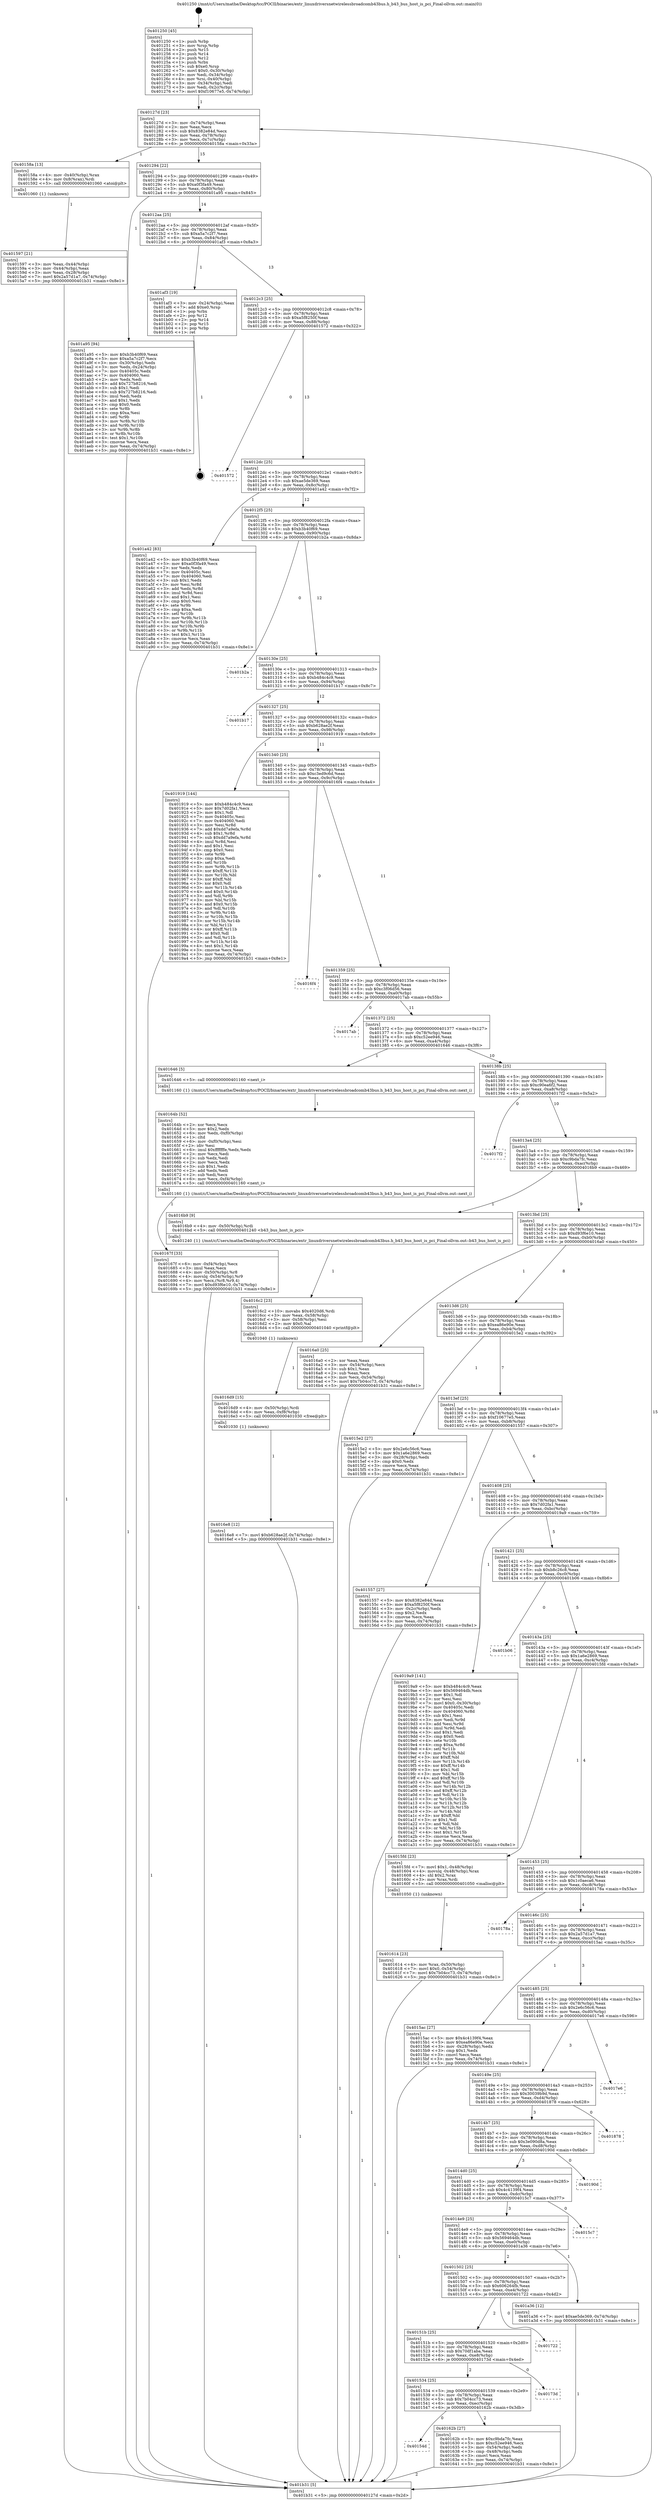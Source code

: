 digraph "0x401250" {
  label = "0x401250 (/mnt/c/Users/mathe/Desktop/tcc/POCII/binaries/extr_linuxdriversnetwirelessbroadcomb43bus.h_b43_bus_host_is_pci_Final-ollvm.out::main(0))"
  labelloc = "t"
  node[shape=record]

  Entry [label="",width=0.3,height=0.3,shape=circle,fillcolor=black,style=filled]
  "0x40127d" [label="{
     0x40127d [23]\l
     | [instrs]\l
     &nbsp;&nbsp;0x40127d \<+3\>: mov -0x74(%rbp),%eax\l
     &nbsp;&nbsp;0x401280 \<+2\>: mov %eax,%ecx\l
     &nbsp;&nbsp;0x401282 \<+6\>: sub $0x8382e84d,%ecx\l
     &nbsp;&nbsp;0x401288 \<+3\>: mov %eax,-0x78(%rbp)\l
     &nbsp;&nbsp;0x40128b \<+3\>: mov %ecx,-0x7c(%rbp)\l
     &nbsp;&nbsp;0x40128e \<+6\>: je 000000000040158a \<main+0x33a\>\l
  }"]
  "0x40158a" [label="{
     0x40158a [13]\l
     | [instrs]\l
     &nbsp;&nbsp;0x40158a \<+4\>: mov -0x40(%rbp),%rax\l
     &nbsp;&nbsp;0x40158e \<+4\>: mov 0x8(%rax),%rdi\l
     &nbsp;&nbsp;0x401592 \<+5\>: call 0000000000401060 \<atoi@plt\>\l
     | [calls]\l
     &nbsp;&nbsp;0x401060 \{1\} (unknown)\l
  }"]
  "0x401294" [label="{
     0x401294 [22]\l
     | [instrs]\l
     &nbsp;&nbsp;0x401294 \<+5\>: jmp 0000000000401299 \<main+0x49\>\l
     &nbsp;&nbsp;0x401299 \<+3\>: mov -0x78(%rbp),%eax\l
     &nbsp;&nbsp;0x40129c \<+5\>: sub $0xa0f3fa49,%eax\l
     &nbsp;&nbsp;0x4012a1 \<+3\>: mov %eax,-0x80(%rbp)\l
     &nbsp;&nbsp;0x4012a4 \<+6\>: je 0000000000401a95 \<main+0x845\>\l
  }"]
  Exit [label="",width=0.3,height=0.3,shape=circle,fillcolor=black,style=filled,peripheries=2]
  "0x401a95" [label="{
     0x401a95 [94]\l
     | [instrs]\l
     &nbsp;&nbsp;0x401a95 \<+5\>: mov $0xb3b40f69,%eax\l
     &nbsp;&nbsp;0x401a9a \<+5\>: mov $0xa5a7c2f7,%ecx\l
     &nbsp;&nbsp;0x401a9f \<+3\>: mov -0x30(%rbp),%edx\l
     &nbsp;&nbsp;0x401aa2 \<+3\>: mov %edx,-0x24(%rbp)\l
     &nbsp;&nbsp;0x401aa5 \<+7\>: mov 0x40405c,%edx\l
     &nbsp;&nbsp;0x401aac \<+7\>: mov 0x404060,%esi\l
     &nbsp;&nbsp;0x401ab3 \<+2\>: mov %edx,%edi\l
     &nbsp;&nbsp;0x401ab5 \<+6\>: add $0x727b8216,%edi\l
     &nbsp;&nbsp;0x401abb \<+3\>: sub $0x1,%edi\l
     &nbsp;&nbsp;0x401abe \<+6\>: sub $0x727b8216,%edi\l
     &nbsp;&nbsp;0x401ac4 \<+3\>: imul %edi,%edx\l
     &nbsp;&nbsp;0x401ac7 \<+3\>: and $0x1,%edx\l
     &nbsp;&nbsp;0x401aca \<+3\>: cmp $0x0,%edx\l
     &nbsp;&nbsp;0x401acd \<+4\>: sete %r8b\l
     &nbsp;&nbsp;0x401ad1 \<+3\>: cmp $0xa,%esi\l
     &nbsp;&nbsp;0x401ad4 \<+4\>: setl %r9b\l
     &nbsp;&nbsp;0x401ad8 \<+3\>: mov %r8b,%r10b\l
     &nbsp;&nbsp;0x401adb \<+3\>: and %r9b,%r10b\l
     &nbsp;&nbsp;0x401ade \<+3\>: xor %r9b,%r8b\l
     &nbsp;&nbsp;0x401ae1 \<+3\>: or %r8b,%r10b\l
     &nbsp;&nbsp;0x401ae4 \<+4\>: test $0x1,%r10b\l
     &nbsp;&nbsp;0x401ae8 \<+3\>: cmovne %ecx,%eax\l
     &nbsp;&nbsp;0x401aeb \<+3\>: mov %eax,-0x74(%rbp)\l
     &nbsp;&nbsp;0x401aee \<+5\>: jmp 0000000000401b31 \<main+0x8e1\>\l
  }"]
  "0x4012aa" [label="{
     0x4012aa [25]\l
     | [instrs]\l
     &nbsp;&nbsp;0x4012aa \<+5\>: jmp 00000000004012af \<main+0x5f\>\l
     &nbsp;&nbsp;0x4012af \<+3\>: mov -0x78(%rbp),%eax\l
     &nbsp;&nbsp;0x4012b2 \<+5\>: sub $0xa5a7c2f7,%eax\l
     &nbsp;&nbsp;0x4012b7 \<+6\>: mov %eax,-0x84(%rbp)\l
     &nbsp;&nbsp;0x4012bd \<+6\>: je 0000000000401af3 \<main+0x8a3\>\l
  }"]
  "0x4016e8" [label="{
     0x4016e8 [12]\l
     | [instrs]\l
     &nbsp;&nbsp;0x4016e8 \<+7\>: movl $0xb628ae2f,-0x74(%rbp)\l
     &nbsp;&nbsp;0x4016ef \<+5\>: jmp 0000000000401b31 \<main+0x8e1\>\l
  }"]
  "0x401af3" [label="{
     0x401af3 [19]\l
     | [instrs]\l
     &nbsp;&nbsp;0x401af3 \<+3\>: mov -0x24(%rbp),%eax\l
     &nbsp;&nbsp;0x401af6 \<+7\>: add $0xe0,%rsp\l
     &nbsp;&nbsp;0x401afd \<+1\>: pop %rbx\l
     &nbsp;&nbsp;0x401afe \<+2\>: pop %r12\l
     &nbsp;&nbsp;0x401b00 \<+2\>: pop %r14\l
     &nbsp;&nbsp;0x401b02 \<+2\>: pop %r15\l
     &nbsp;&nbsp;0x401b04 \<+1\>: pop %rbp\l
     &nbsp;&nbsp;0x401b05 \<+1\>: ret\l
  }"]
  "0x4012c3" [label="{
     0x4012c3 [25]\l
     | [instrs]\l
     &nbsp;&nbsp;0x4012c3 \<+5\>: jmp 00000000004012c8 \<main+0x78\>\l
     &nbsp;&nbsp;0x4012c8 \<+3\>: mov -0x78(%rbp),%eax\l
     &nbsp;&nbsp;0x4012cb \<+5\>: sub $0xa5f8250f,%eax\l
     &nbsp;&nbsp;0x4012d0 \<+6\>: mov %eax,-0x88(%rbp)\l
     &nbsp;&nbsp;0x4012d6 \<+6\>: je 0000000000401572 \<main+0x322\>\l
  }"]
  "0x4016d9" [label="{
     0x4016d9 [15]\l
     | [instrs]\l
     &nbsp;&nbsp;0x4016d9 \<+4\>: mov -0x50(%rbp),%rdi\l
     &nbsp;&nbsp;0x4016dd \<+6\>: mov %eax,-0xf8(%rbp)\l
     &nbsp;&nbsp;0x4016e3 \<+5\>: call 0000000000401030 \<free@plt\>\l
     | [calls]\l
     &nbsp;&nbsp;0x401030 \{1\} (unknown)\l
  }"]
  "0x401572" [label="{
     0x401572\l
  }", style=dashed]
  "0x4012dc" [label="{
     0x4012dc [25]\l
     | [instrs]\l
     &nbsp;&nbsp;0x4012dc \<+5\>: jmp 00000000004012e1 \<main+0x91\>\l
     &nbsp;&nbsp;0x4012e1 \<+3\>: mov -0x78(%rbp),%eax\l
     &nbsp;&nbsp;0x4012e4 \<+5\>: sub $0xae5de369,%eax\l
     &nbsp;&nbsp;0x4012e9 \<+6\>: mov %eax,-0x8c(%rbp)\l
     &nbsp;&nbsp;0x4012ef \<+6\>: je 0000000000401a42 \<main+0x7f2\>\l
  }"]
  "0x4016c2" [label="{
     0x4016c2 [23]\l
     | [instrs]\l
     &nbsp;&nbsp;0x4016c2 \<+10\>: movabs $0x4020d6,%rdi\l
     &nbsp;&nbsp;0x4016cc \<+3\>: mov %eax,-0x58(%rbp)\l
     &nbsp;&nbsp;0x4016cf \<+3\>: mov -0x58(%rbp),%esi\l
     &nbsp;&nbsp;0x4016d2 \<+2\>: mov $0x0,%al\l
     &nbsp;&nbsp;0x4016d4 \<+5\>: call 0000000000401040 \<printf@plt\>\l
     | [calls]\l
     &nbsp;&nbsp;0x401040 \{1\} (unknown)\l
  }"]
  "0x401a42" [label="{
     0x401a42 [83]\l
     | [instrs]\l
     &nbsp;&nbsp;0x401a42 \<+5\>: mov $0xb3b40f69,%eax\l
     &nbsp;&nbsp;0x401a47 \<+5\>: mov $0xa0f3fa49,%ecx\l
     &nbsp;&nbsp;0x401a4c \<+2\>: xor %edx,%edx\l
     &nbsp;&nbsp;0x401a4e \<+7\>: mov 0x40405c,%esi\l
     &nbsp;&nbsp;0x401a55 \<+7\>: mov 0x404060,%edi\l
     &nbsp;&nbsp;0x401a5c \<+3\>: sub $0x1,%edx\l
     &nbsp;&nbsp;0x401a5f \<+3\>: mov %esi,%r8d\l
     &nbsp;&nbsp;0x401a62 \<+3\>: add %edx,%r8d\l
     &nbsp;&nbsp;0x401a65 \<+4\>: imul %r8d,%esi\l
     &nbsp;&nbsp;0x401a69 \<+3\>: and $0x1,%esi\l
     &nbsp;&nbsp;0x401a6c \<+3\>: cmp $0x0,%esi\l
     &nbsp;&nbsp;0x401a6f \<+4\>: sete %r9b\l
     &nbsp;&nbsp;0x401a73 \<+3\>: cmp $0xa,%edi\l
     &nbsp;&nbsp;0x401a76 \<+4\>: setl %r10b\l
     &nbsp;&nbsp;0x401a7a \<+3\>: mov %r9b,%r11b\l
     &nbsp;&nbsp;0x401a7d \<+3\>: and %r10b,%r11b\l
     &nbsp;&nbsp;0x401a80 \<+3\>: xor %r10b,%r9b\l
     &nbsp;&nbsp;0x401a83 \<+3\>: or %r9b,%r11b\l
     &nbsp;&nbsp;0x401a86 \<+4\>: test $0x1,%r11b\l
     &nbsp;&nbsp;0x401a8a \<+3\>: cmovne %ecx,%eax\l
     &nbsp;&nbsp;0x401a8d \<+3\>: mov %eax,-0x74(%rbp)\l
     &nbsp;&nbsp;0x401a90 \<+5\>: jmp 0000000000401b31 \<main+0x8e1\>\l
  }"]
  "0x4012f5" [label="{
     0x4012f5 [25]\l
     | [instrs]\l
     &nbsp;&nbsp;0x4012f5 \<+5\>: jmp 00000000004012fa \<main+0xaa\>\l
     &nbsp;&nbsp;0x4012fa \<+3\>: mov -0x78(%rbp),%eax\l
     &nbsp;&nbsp;0x4012fd \<+5\>: sub $0xb3b40f69,%eax\l
     &nbsp;&nbsp;0x401302 \<+6\>: mov %eax,-0x90(%rbp)\l
     &nbsp;&nbsp;0x401308 \<+6\>: je 0000000000401b2a \<main+0x8da\>\l
  }"]
  "0x40167f" [label="{
     0x40167f [33]\l
     | [instrs]\l
     &nbsp;&nbsp;0x40167f \<+6\>: mov -0xf4(%rbp),%ecx\l
     &nbsp;&nbsp;0x401685 \<+3\>: imul %eax,%ecx\l
     &nbsp;&nbsp;0x401688 \<+4\>: mov -0x50(%rbp),%r8\l
     &nbsp;&nbsp;0x40168c \<+4\>: movslq -0x54(%rbp),%r9\l
     &nbsp;&nbsp;0x401690 \<+4\>: mov %ecx,(%r8,%r9,4)\l
     &nbsp;&nbsp;0x401694 \<+7\>: movl $0xd93f6e10,-0x74(%rbp)\l
     &nbsp;&nbsp;0x40169b \<+5\>: jmp 0000000000401b31 \<main+0x8e1\>\l
  }"]
  "0x401b2a" [label="{
     0x401b2a\l
  }", style=dashed]
  "0x40130e" [label="{
     0x40130e [25]\l
     | [instrs]\l
     &nbsp;&nbsp;0x40130e \<+5\>: jmp 0000000000401313 \<main+0xc3\>\l
     &nbsp;&nbsp;0x401313 \<+3\>: mov -0x78(%rbp),%eax\l
     &nbsp;&nbsp;0x401316 \<+5\>: sub $0xb484c4c9,%eax\l
     &nbsp;&nbsp;0x40131b \<+6\>: mov %eax,-0x94(%rbp)\l
     &nbsp;&nbsp;0x401321 \<+6\>: je 0000000000401b17 \<main+0x8c7\>\l
  }"]
  "0x40164b" [label="{
     0x40164b [52]\l
     | [instrs]\l
     &nbsp;&nbsp;0x40164b \<+2\>: xor %ecx,%ecx\l
     &nbsp;&nbsp;0x40164d \<+5\>: mov $0x2,%edx\l
     &nbsp;&nbsp;0x401652 \<+6\>: mov %edx,-0xf0(%rbp)\l
     &nbsp;&nbsp;0x401658 \<+1\>: cltd\l
     &nbsp;&nbsp;0x401659 \<+6\>: mov -0xf0(%rbp),%esi\l
     &nbsp;&nbsp;0x40165f \<+2\>: idiv %esi\l
     &nbsp;&nbsp;0x401661 \<+6\>: imul $0xfffffffe,%edx,%edx\l
     &nbsp;&nbsp;0x401667 \<+2\>: mov %ecx,%edi\l
     &nbsp;&nbsp;0x401669 \<+2\>: sub %edx,%edi\l
     &nbsp;&nbsp;0x40166b \<+2\>: mov %ecx,%edx\l
     &nbsp;&nbsp;0x40166d \<+3\>: sub $0x1,%edx\l
     &nbsp;&nbsp;0x401670 \<+2\>: add %edx,%edi\l
     &nbsp;&nbsp;0x401672 \<+2\>: sub %edi,%ecx\l
     &nbsp;&nbsp;0x401674 \<+6\>: mov %ecx,-0xf4(%rbp)\l
     &nbsp;&nbsp;0x40167a \<+5\>: call 0000000000401160 \<next_i\>\l
     | [calls]\l
     &nbsp;&nbsp;0x401160 \{1\} (/mnt/c/Users/mathe/Desktop/tcc/POCII/binaries/extr_linuxdriversnetwirelessbroadcomb43bus.h_b43_bus_host_is_pci_Final-ollvm.out::next_i)\l
  }"]
  "0x401b17" [label="{
     0x401b17\l
  }", style=dashed]
  "0x401327" [label="{
     0x401327 [25]\l
     | [instrs]\l
     &nbsp;&nbsp;0x401327 \<+5\>: jmp 000000000040132c \<main+0xdc\>\l
     &nbsp;&nbsp;0x40132c \<+3\>: mov -0x78(%rbp),%eax\l
     &nbsp;&nbsp;0x40132f \<+5\>: sub $0xb628ae2f,%eax\l
     &nbsp;&nbsp;0x401334 \<+6\>: mov %eax,-0x98(%rbp)\l
     &nbsp;&nbsp;0x40133a \<+6\>: je 0000000000401919 \<main+0x6c9\>\l
  }"]
  "0x40154d" [label="{
     0x40154d\l
  }", style=dashed]
  "0x401919" [label="{
     0x401919 [144]\l
     | [instrs]\l
     &nbsp;&nbsp;0x401919 \<+5\>: mov $0xb484c4c9,%eax\l
     &nbsp;&nbsp;0x40191e \<+5\>: mov $0x7d02fa1,%ecx\l
     &nbsp;&nbsp;0x401923 \<+2\>: mov $0x1,%dl\l
     &nbsp;&nbsp;0x401925 \<+7\>: mov 0x40405c,%esi\l
     &nbsp;&nbsp;0x40192c \<+7\>: mov 0x404060,%edi\l
     &nbsp;&nbsp;0x401933 \<+3\>: mov %esi,%r8d\l
     &nbsp;&nbsp;0x401936 \<+7\>: add $0xdd7a9efa,%r8d\l
     &nbsp;&nbsp;0x40193d \<+4\>: sub $0x1,%r8d\l
     &nbsp;&nbsp;0x401941 \<+7\>: sub $0xdd7a9efa,%r8d\l
     &nbsp;&nbsp;0x401948 \<+4\>: imul %r8d,%esi\l
     &nbsp;&nbsp;0x40194c \<+3\>: and $0x1,%esi\l
     &nbsp;&nbsp;0x40194f \<+3\>: cmp $0x0,%esi\l
     &nbsp;&nbsp;0x401952 \<+4\>: sete %r9b\l
     &nbsp;&nbsp;0x401956 \<+3\>: cmp $0xa,%edi\l
     &nbsp;&nbsp;0x401959 \<+4\>: setl %r10b\l
     &nbsp;&nbsp;0x40195d \<+3\>: mov %r9b,%r11b\l
     &nbsp;&nbsp;0x401960 \<+4\>: xor $0xff,%r11b\l
     &nbsp;&nbsp;0x401964 \<+3\>: mov %r10b,%bl\l
     &nbsp;&nbsp;0x401967 \<+3\>: xor $0xff,%bl\l
     &nbsp;&nbsp;0x40196a \<+3\>: xor $0x0,%dl\l
     &nbsp;&nbsp;0x40196d \<+3\>: mov %r11b,%r14b\l
     &nbsp;&nbsp;0x401970 \<+4\>: and $0x0,%r14b\l
     &nbsp;&nbsp;0x401974 \<+3\>: and %dl,%r9b\l
     &nbsp;&nbsp;0x401977 \<+3\>: mov %bl,%r15b\l
     &nbsp;&nbsp;0x40197a \<+4\>: and $0x0,%r15b\l
     &nbsp;&nbsp;0x40197e \<+3\>: and %dl,%r10b\l
     &nbsp;&nbsp;0x401981 \<+3\>: or %r9b,%r14b\l
     &nbsp;&nbsp;0x401984 \<+3\>: or %r10b,%r15b\l
     &nbsp;&nbsp;0x401987 \<+3\>: xor %r15b,%r14b\l
     &nbsp;&nbsp;0x40198a \<+3\>: or %bl,%r11b\l
     &nbsp;&nbsp;0x40198d \<+4\>: xor $0xff,%r11b\l
     &nbsp;&nbsp;0x401991 \<+3\>: or $0x0,%dl\l
     &nbsp;&nbsp;0x401994 \<+3\>: and %dl,%r11b\l
     &nbsp;&nbsp;0x401997 \<+3\>: or %r11b,%r14b\l
     &nbsp;&nbsp;0x40199a \<+4\>: test $0x1,%r14b\l
     &nbsp;&nbsp;0x40199e \<+3\>: cmovne %ecx,%eax\l
     &nbsp;&nbsp;0x4019a1 \<+3\>: mov %eax,-0x74(%rbp)\l
     &nbsp;&nbsp;0x4019a4 \<+5\>: jmp 0000000000401b31 \<main+0x8e1\>\l
  }"]
  "0x401340" [label="{
     0x401340 [25]\l
     | [instrs]\l
     &nbsp;&nbsp;0x401340 \<+5\>: jmp 0000000000401345 \<main+0xf5\>\l
     &nbsp;&nbsp;0x401345 \<+3\>: mov -0x78(%rbp),%eax\l
     &nbsp;&nbsp;0x401348 \<+5\>: sub $0xc3ed9c6d,%eax\l
     &nbsp;&nbsp;0x40134d \<+6\>: mov %eax,-0x9c(%rbp)\l
     &nbsp;&nbsp;0x401353 \<+6\>: je 00000000004016f4 \<main+0x4a4\>\l
  }"]
  "0x40162b" [label="{
     0x40162b [27]\l
     | [instrs]\l
     &nbsp;&nbsp;0x40162b \<+5\>: mov $0xc9bda7fc,%eax\l
     &nbsp;&nbsp;0x401630 \<+5\>: mov $0xc52ee946,%ecx\l
     &nbsp;&nbsp;0x401635 \<+3\>: mov -0x54(%rbp),%edx\l
     &nbsp;&nbsp;0x401638 \<+3\>: cmp -0x48(%rbp),%edx\l
     &nbsp;&nbsp;0x40163b \<+3\>: cmovl %ecx,%eax\l
     &nbsp;&nbsp;0x40163e \<+3\>: mov %eax,-0x74(%rbp)\l
     &nbsp;&nbsp;0x401641 \<+5\>: jmp 0000000000401b31 \<main+0x8e1\>\l
  }"]
  "0x4016f4" [label="{
     0x4016f4\l
  }", style=dashed]
  "0x401359" [label="{
     0x401359 [25]\l
     | [instrs]\l
     &nbsp;&nbsp;0x401359 \<+5\>: jmp 000000000040135e \<main+0x10e\>\l
     &nbsp;&nbsp;0x40135e \<+3\>: mov -0x78(%rbp),%eax\l
     &nbsp;&nbsp;0x401361 \<+5\>: sub $0xc3f06d56,%eax\l
     &nbsp;&nbsp;0x401366 \<+6\>: mov %eax,-0xa0(%rbp)\l
     &nbsp;&nbsp;0x40136c \<+6\>: je 00000000004017ab \<main+0x55b\>\l
  }"]
  "0x401534" [label="{
     0x401534 [25]\l
     | [instrs]\l
     &nbsp;&nbsp;0x401534 \<+5\>: jmp 0000000000401539 \<main+0x2e9\>\l
     &nbsp;&nbsp;0x401539 \<+3\>: mov -0x78(%rbp),%eax\l
     &nbsp;&nbsp;0x40153c \<+5\>: sub $0x7b04cc73,%eax\l
     &nbsp;&nbsp;0x401541 \<+6\>: mov %eax,-0xec(%rbp)\l
     &nbsp;&nbsp;0x401547 \<+6\>: je 000000000040162b \<main+0x3db\>\l
  }"]
  "0x4017ab" [label="{
     0x4017ab\l
  }", style=dashed]
  "0x401372" [label="{
     0x401372 [25]\l
     | [instrs]\l
     &nbsp;&nbsp;0x401372 \<+5\>: jmp 0000000000401377 \<main+0x127\>\l
     &nbsp;&nbsp;0x401377 \<+3\>: mov -0x78(%rbp),%eax\l
     &nbsp;&nbsp;0x40137a \<+5\>: sub $0xc52ee946,%eax\l
     &nbsp;&nbsp;0x40137f \<+6\>: mov %eax,-0xa4(%rbp)\l
     &nbsp;&nbsp;0x401385 \<+6\>: je 0000000000401646 \<main+0x3f6\>\l
  }"]
  "0x40173d" [label="{
     0x40173d\l
  }", style=dashed]
  "0x401646" [label="{
     0x401646 [5]\l
     | [instrs]\l
     &nbsp;&nbsp;0x401646 \<+5\>: call 0000000000401160 \<next_i\>\l
     | [calls]\l
     &nbsp;&nbsp;0x401160 \{1\} (/mnt/c/Users/mathe/Desktop/tcc/POCII/binaries/extr_linuxdriversnetwirelessbroadcomb43bus.h_b43_bus_host_is_pci_Final-ollvm.out::next_i)\l
  }"]
  "0x40138b" [label="{
     0x40138b [25]\l
     | [instrs]\l
     &nbsp;&nbsp;0x40138b \<+5\>: jmp 0000000000401390 \<main+0x140\>\l
     &nbsp;&nbsp;0x401390 \<+3\>: mov -0x78(%rbp),%eax\l
     &nbsp;&nbsp;0x401393 \<+5\>: sub $0xc90ea6f2,%eax\l
     &nbsp;&nbsp;0x401398 \<+6\>: mov %eax,-0xa8(%rbp)\l
     &nbsp;&nbsp;0x40139e \<+6\>: je 00000000004017f2 \<main+0x5a2\>\l
  }"]
  "0x40151b" [label="{
     0x40151b [25]\l
     | [instrs]\l
     &nbsp;&nbsp;0x40151b \<+5\>: jmp 0000000000401520 \<main+0x2d0\>\l
     &nbsp;&nbsp;0x401520 \<+3\>: mov -0x78(%rbp),%eax\l
     &nbsp;&nbsp;0x401523 \<+5\>: sub $0x70df1aba,%eax\l
     &nbsp;&nbsp;0x401528 \<+6\>: mov %eax,-0xe8(%rbp)\l
     &nbsp;&nbsp;0x40152e \<+6\>: je 000000000040173d \<main+0x4ed\>\l
  }"]
  "0x4017f2" [label="{
     0x4017f2\l
  }", style=dashed]
  "0x4013a4" [label="{
     0x4013a4 [25]\l
     | [instrs]\l
     &nbsp;&nbsp;0x4013a4 \<+5\>: jmp 00000000004013a9 \<main+0x159\>\l
     &nbsp;&nbsp;0x4013a9 \<+3\>: mov -0x78(%rbp),%eax\l
     &nbsp;&nbsp;0x4013ac \<+5\>: sub $0xc9bda7fc,%eax\l
     &nbsp;&nbsp;0x4013b1 \<+6\>: mov %eax,-0xac(%rbp)\l
     &nbsp;&nbsp;0x4013b7 \<+6\>: je 00000000004016b9 \<main+0x469\>\l
  }"]
  "0x401722" [label="{
     0x401722\l
  }", style=dashed]
  "0x4016b9" [label="{
     0x4016b9 [9]\l
     | [instrs]\l
     &nbsp;&nbsp;0x4016b9 \<+4\>: mov -0x50(%rbp),%rdi\l
     &nbsp;&nbsp;0x4016bd \<+5\>: call 0000000000401240 \<b43_bus_host_is_pci\>\l
     | [calls]\l
     &nbsp;&nbsp;0x401240 \{1\} (/mnt/c/Users/mathe/Desktop/tcc/POCII/binaries/extr_linuxdriversnetwirelessbroadcomb43bus.h_b43_bus_host_is_pci_Final-ollvm.out::b43_bus_host_is_pci)\l
  }"]
  "0x4013bd" [label="{
     0x4013bd [25]\l
     | [instrs]\l
     &nbsp;&nbsp;0x4013bd \<+5\>: jmp 00000000004013c2 \<main+0x172\>\l
     &nbsp;&nbsp;0x4013c2 \<+3\>: mov -0x78(%rbp),%eax\l
     &nbsp;&nbsp;0x4013c5 \<+5\>: sub $0xd93f6e10,%eax\l
     &nbsp;&nbsp;0x4013ca \<+6\>: mov %eax,-0xb0(%rbp)\l
     &nbsp;&nbsp;0x4013d0 \<+6\>: je 00000000004016a0 \<main+0x450\>\l
  }"]
  "0x401502" [label="{
     0x401502 [25]\l
     | [instrs]\l
     &nbsp;&nbsp;0x401502 \<+5\>: jmp 0000000000401507 \<main+0x2b7\>\l
     &nbsp;&nbsp;0x401507 \<+3\>: mov -0x78(%rbp),%eax\l
     &nbsp;&nbsp;0x40150a \<+5\>: sub $0x606264fb,%eax\l
     &nbsp;&nbsp;0x40150f \<+6\>: mov %eax,-0xe4(%rbp)\l
     &nbsp;&nbsp;0x401515 \<+6\>: je 0000000000401722 \<main+0x4d2\>\l
  }"]
  "0x4016a0" [label="{
     0x4016a0 [25]\l
     | [instrs]\l
     &nbsp;&nbsp;0x4016a0 \<+2\>: xor %eax,%eax\l
     &nbsp;&nbsp;0x4016a2 \<+3\>: mov -0x54(%rbp),%ecx\l
     &nbsp;&nbsp;0x4016a5 \<+3\>: sub $0x1,%eax\l
     &nbsp;&nbsp;0x4016a8 \<+2\>: sub %eax,%ecx\l
     &nbsp;&nbsp;0x4016aa \<+3\>: mov %ecx,-0x54(%rbp)\l
     &nbsp;&nbsp;0x4016ad \<+7\>: movl $0x7b04cc73,-0x74(%rbp)\l
     &nbsp;&nbsp;0x4016b4 \<+5\>: jmp 0000000000401b31 \<main+0x8e1\>\l
  }"]
  "0x4013d6" [label="{
     0x4013d6 [25]\l
     | [instrs]\l
     &nbsp;&nbsp;0x4013d6 \<+5\>: jmp 00000000004013db \<main+0x18b\>\l
     &nbsp;&nbsp;0x4013db \<+3\>: mov -0x78(%rbp),%eax\l
     &nbsp;&nbsp;0x4013de \<+5\>: sub $0xea86e90e,%eax\l
     &nbsp;&nbsp;0x4013e3 \<+6\>: mov %eax,-0xb4(%rbp)\l
     &nbsp;&nbsp;0x4013e9 \<+6\>: je 00000000004015e2 \<main+0x392\>\l
  }"]
  "0x401a36" [label="{
     0x401a36 [12]\l
     | [instrs]\l
     &nbsp;&nbsp;0x401a36 \<+7\>: movl $0xae5de369,-0x74(%rbp)\l
     &nbsp;&nbsp;0x401a3d \<+5\>: jmp 0000000000401b31 \<main+0x8e1\>\l
  }"]
  "0x4015e2" [label="{
     0x4015e2 [27]\l
     | [instrs]\l
     &nbsp;&nbsp;0x4015e2 \<+5\>: mov $0x2e6c56c6,%eax\l
     &nbsp;&nbsp;0x4015e7 \<+5\>: mov $0x1a6e2869,%ecx\l
     &nbsp;&nbsp;0x4015ec \<+3\>: mov -0x28(%rbp),%edx\l
     &nbsp;&nbsp;0x4015ef \<+3\>: cmp $0x0,%edx\l
     &nbsp;&nbsp;0x4015f2 \<+3\>: cmove %ecx,%eax\l
     &nbsp;&nbsp;0x4015f5 \<+3\>: mov %eax,-0x74(%rbp)\l
     &nbsp;&nbsp;0x4015f8 \<+5\>: jmp 0000000000401b31 \<main+0x8e1\>\l
  }"]
  "0x4013ef" [label="{
     0x4013ef [25]\l
     | [instrs]\l
     &nbsp;&nbsp;0x4013ef \<+5\>: jmp 00000000004013f4 \<main+0x1a4\>\l
     &nbsp;&nbsp;0x4013f4 \<+3\>: mov -0x78(%rbp),%eax\l
     &nbsp;&nbsp;0x4013f7 \<+5\>: sub $0xf10677e5,%eax\l
     &nbsp;&nbsp;0x4013fc \<+6\>: mov %eax,-0xb8(%rbp)\l
     &nbsp;&nbsp;0x401402 \<+6\>: je 0000000000401557 \<main+0x307\>\l
  }"]
  "0x4014e9" [label="{
     0x4014e9 [25]\l
     | [instrs]\l
     &nbsp;&nbsp;0x4014e9 \<+5\>: jmp 00000000004014ee \<main+0x29e\>\l
     &nbsp;&nbsp;0x4014ee \<+3\>: mov -0x78(%rbp),%eax\l
     &nbsp;&nbsp;0x4014f1 \<+5\>: sub $0x569464db,%eax\l
     &nbsp;&nbsp;0x4014f6 \<+6\>: mov %eax,-0xe0(%rbp)\l
     &nbsp;&nbsp;0x4014fc \<+6\>: je 0000000000401a36 \<main+0x7e6\>\l
  }"]
  "0x401557" [label="{
     0x401557 [27]\l
     | [instrs]\l
     &nbsp;&nbsp;0x401557 \<+5\>: mov $0x8382e84d,%eax\l
     &nbsp;&nbsp;0x40155c \<+5\>: mov $0xa5f8250f,%ecx\l
     &nbsp;&nbsp;0x401561 \<+3\>: mov -0x2c(%rbp),%edx\l
     &nbsp;&nbsp;0x401564 \<+3\>: cmp $0x2,%edx\l
     &nbsp;&nbsp;0x401567 \<+3\>: cmovne %ecx,%eax\l
     &nbsp;&nbsp;0x40156a \<+3\>: mov %eax,-0x74(%rbp)\l
     &nbsp;&nbsp;0x40156d \<+5\>: jmp 0000000000401b31 \<main+0x8e1\>\l
  }"]
  "0x401408" [label="{
     0x401408 [25]\l
     | [instrs]\l
     &nbsp;&nbsp;0x401408 \<+5\>: jmp 000000000040140d \<main+0x1bd\>\l
     &nbsp;&nbsp;0x40140d \<+3\>: mov -0x78(%rbp),%eax\l
     &nbsp;&nbsp;0x401410 \<+5\>: sub $0x7d02fa1,%eax\l
     &nbsp;&nbsp;0x401415 \<+6\>: mov %eax,-0xbc(%rbp)\l
     &nbsp;&nbsp;0x40141b \<+6\>: je 00000000004019a9 \<main+0x759\>\l
  }"]
  "0x401b31" [label="{
     0x401b31 [5]\l
     | [instrs]\l
     &nbsp;&nbsp;0x401b31 \<+5\>: jmp 000000000040127d \<main+0x2d\>\l
  }"]
  "0x401250" [label="{
     0x401250 [45]\l
     | [instrs]\l
     &nbsp;&nbsp;0x401250 \<+1\>: push %rbp\l
     &nbsp;&nbsp;0x401251 \<+3\>: mov %rsp,%rbp\l
     &nbsp;&nbsp;0x401254 \<+2\>: push %r15\l
     &nbsp;&nbsp;0x401256 \<+2\>: push %r14\l
     &nbsp;&nbsp;0x401258 \<+2\>: push %r12\l
     &nbsp;&nbsp;0x40125a \<+1\>: push %rbx\l
     &nbsp;&nbsp;0x40125b \<+7\>: sub $0xe0,%rsp\l
     &nbsp;&nbsp;0x401262 \<+7\>: movl $0x0,-0x30(%rbp)\l
     &nbsp;&nbsp;0x401269 \<+3\>: mov %edi,-0x34(%rbp)\l
     &nbsp;&nbsp;0x40126c \<+4\>: mov %rsi,-0x40(%rbp)\l
     &nbsp;&nbsp;0x401270 \<+3\>: mov -0x34(%rbp),%edi\l
     &nbsp;&nbsp;0x401273 \<+3\>: mov %edi,-0x2c(%rbp)\l
     &nbsp;&nbsp;0x401276 \<+7\>: movl $0xf10677e5,-0x74(%rbp)\l
  }"]
  "0x401597" [label="{
     0x401597 [21]\l
     | [instrs]\l
     &nbsp;&nbsp;0x401597 \<+3\>: mov %eax,-0x44(%rbp)\l
     &nbsp;&nbsp;0x40159a \<+3\>: mov -0x44(%rbp),%eax\l
     &nbsp;&nbsp;0x40159d \<+3\>: mov %eax,-0x28(%rbp)\l
     &nbsp;&nbsp;0x4015a0 \<+7\>: movl $0x2a57d1a7,-0x74(%rbp)\l
     &nbsp;&nbsp;0x4015a7 \<+5\>: jmp 0000000000401b31 \<main+0x8e1\>\l
  }"]
  "0x4015c7" [label="{
     0x4015c7\l
  }", style=dashed]
  "0x4019a9" [label="{
     0x4019a9 [141]\l
     | [instrs]\l
     &nbsp;&nbsp;0x4019a9 \<+5\>: mov $0xb484c4c9,%eax\l
     &nbsp;&nbsp;0x4019ae \<+5\>: mov $0x569464db,%ecx\l
     &nbsp;&nbsp;0x4019b3 \<+2\>: mov $0x1,%dl\l
     &nbsp;&nbsp;0x4019b5 \<+2\>: xor %esi,%esi\l
     &nbsp;&nbsp;0x4019b7 \<+7\>: movl $0x0,-0x30(%rbp)\l
     &nbsp;&nbsp;0x4019be \<+7\>: mov 0x40405c,%edi\l
     &nbsp;&nbsp;0x4019c5 \<+8\>: mov 0x404060,%r8d\l
     &nbsp;&nbsp;0x4019cd \<+3\>: sub $0x1,%esi\l
     &nbsp;&nbsp;0x4019d0 \<+3\>: mov %edi,%r9d\l
     &nbsp;&nbsp;0x4019d3 \<+3\>: add %esi,%r9d\l
     &nbsp;&nbsp;0x4019d6 \<+4\>: imul %r9d,%edi\l
     &nbsp;&nbsp;0x4019da \<+3\>: and $0x1,%edi\l
     &nbsp;&nbsp;0x4019dd \<+3\>: cmp $0x0,%edi\l
     &nbsp;&nbsp;0x4019e0 \<+4\>: sete %r10b\l
     &nbsp;&nbsp;0x4019e4 \<+4\>: cmp $0xa,%r8d\l
     &nbsp;&nbsp;0x4019e8 \<+4\>: setl %r11b\l
     &nbsp;&nbsp;0x4019ec \<+3\>: mov %r10b,%bl\l
     &nbsp;&nbsp;0x4019ef \<+3\>: xor $0xff,%bl\l
     &nbsp;&nbsp;0x4019f2 \<+3\>: mov %r11b,%r14b\l
     &nbsp;&nbsp;0x4019f5 \<+4\>: xor $0xff,%r14b\l
     &nbsp;&nbsp;0x4019f9 \<+3\>: xor $0x1,%dl\l
     &nbsp;&nbsp;0x4019fc \<+3\>: mov %bl,%r15b\l
     &nbsp;&nbsp;0x4019ff \<+4\>: and $0xff,%r15b\l
     &nbsp;&nbsp;0x401a03 \<+3\>: and %dl,%r10b\l
     &nbsp;&nbsp;0x401a06 \<+3\>: mov %r14b,%r12b\l
     &nbsp;&nbsp;0x401a09 \<+4\>: and $0xff,%r12b\l
     &nbsp;&nbsp;0x401a0d \<+3\>: and %dl,%r11b\l
     &nbsp;&nbsp;0x401a10 \<+3\>: or %r10b,%r15b\l
     &nbsp;&nbsp;0x401a13 \<+3\>: or %r11b,%r12b\l
     &nbsp;&nbsp;0x401a16 \<+3\>: xor %r12b,%r15b\l
     &nbsp;&nbsp;0x401a19 \<+3\>: or %r14b,%bl\l
     &nbsp;&nbsp;0x401a1c \<+3\>: xor $0xff,%bl\l
     &nbsp;&nbsp;0x401a1f \<+3\>: or $0x1,%dl\l
     &nbsp;&nbsp;0x401a22 \<+2\>: and %dl,%bl\l
     &nbsp;&nbsp;0x401a24 \<+3\>: or %bl,%r15b\l
     &nbsp;&nbsp;0x401a27 \<+4\>: test $0x1,%r15b\l
     &nbsp;&nbsp;0x401a2b \<+3\>: cmovne %ecx,%eax\l
     &nbsp;&nbsp;0x401a2e \<+3\>: mov %eax,-0x74(%rbp)\l
     &nbsp;&nbsp;0x401a31 \<+5\>: jmp 0000000000401b31 \<main+0x8e1\>\l
  }"]
  "0x401421" [label="{
     0x401421 [25]\l
     | [instrs]\l
     &nbsp;&nbsp;0x401421 \<+5\>: jmp 0000000000401426 \<main+0x1d6\>\l
     &nbsp;&nbsp;0x401426 \<+3\>: mov -0x78(%rbp),%eax\l
     &nbsp;&nbsp;0x401429 \<+5\>: sub $0xb8c26c8,%eax\l
     &nbsp;&nbsp;0x40142e \<+6\>: mov %eax,-0xc0(%rbp)\l
     &nbsp;&nbsp;0x401434 \<+6\>: je 0000000000401b06 \<main+0x8b6\>\l
  }"]
  "0x4014d0" [label="{
     0x4014d0 [25]\l
     | [instrs]\l
     &nbsp;&nbsp;0x4014d0 \<+5\>: jmp 00000000004014d5 \<main+0x285\>\l
     &nbsp;&nbsp;0x4014d5 \<+3\>: mov -0x78(%rbp),%eax\l
     &nbsp;&nbsp;0x4014d8 \<+5\>: sub $0x4c4139f4,%eax\l
     &nbsp;&nbsp;0x4014dd \<+6\>: mov %eax,-0xdc(%rbp)\l
     &nbsp;&nbsp;0x4014e3 \<+6\>: je 00000000004015c7 \<main+0x377\>\l
  }"]
  "0x401b06" [label="{
     0x401b06\l
  }", style=dashed]
  "0x40143a" [label="{
     0x40143a [25]\l
     | [instrs]\l
     &nbsp;&nbsp;0x40143a \<+5\>: jmp 000000000040143f \<main+0x1ef\>\l
     &nbsp;&nbsp;0x40143f \<+3\>: mov -0x78(%rbp),%eax\l
     &nbsp;&nbsp;0x401442 \<+5\>: sub $0x1a6e2869,%eax\l
     &nbsp;&nbsp;0x401447 \<+6\>: mov %eax,-0xc4(%rbp)\l
     &nbsp;&nbsp;0x40144d \<+6\>: je 00000000004015fd \<main+0x3ad\>\l
  }"]
  "0x40190d" [label="{
     0x40190d\l
  }", style=dashed]
  "0x4015fd" [label="{
     0x4015fd [23]\l
     | [instrs]\l
     &nbsp;&nbsp;0x4015fd \<+7\>: movl $0x1,-0x48(%rbp)\l
     &nbsp;&nbsp;0x401604 \<+4\>: movslq -0x48(%rbp),%rax\l
     &nbsp;&nbsp;0x401608 \<+4\>: shl $0x2,%rax\l
     &nbsp;&nbsp;0x40160c \<+3\>: mov %rax,%rdi\l
     &nbsp;&nbsp;0x40160f \<+5\>: call 0000000000401050 \<malloc@plt\>\l
     | [calls]\l
     &nbsp;&nbsp;0x401050 \{1\} (unknown)\l
  }"]
  "0x401453" [label="{
     0x401453 [25]\l
     | [instrs]\l
     &nbsp;&nbsp;0x401453 \<+5\>: jmp 0000000000401458 \<main+0x208\>\l
     &nbsp;&nbsp;0x401458 \<+3\>: mov -0x78(%rbp),%eax\l
     &nbsp;&nbsp;0x40145b \<+5\>: sub $0x1c0aeca6,%eax\l
     &nbsp;&nbsp;0x401460 \<+6\>: mov %eax,-0xc8(%rbp)\l
     &nbsp;&nbsp;0x401466 \<+6\>: je 000000000040178a \<main+0x53a\>\l
  }"]
  "0x4014b7" [label="{
     0x4014b7 [25]\l
     | [instrs]\l
     &nbsp;&nbsp;0x4014b7 \<+5\>: jmp 00000000004014bc \<main+0x26c\>\l
     &nbsp;&nbsp;0x4014bc \<+3\>: mov -0x78(%rbp),%eax\l
     &nbsp;&nbsp;0x4014bf \<+5\>: sub $0x3e090d8a,%eax\l
     &nbsp;&nbsp;0x4014c4 \<+6\>: mov %eax,-0xd8(%rbp)\l
     &nbsp;&nbsp;0x4014ca \<+6\>: je 000000000040190d \<main+0x6bd\>\l
  }"]
  "0x40178a" [label="{
     0x40178a\l
  }", style=dashed]
  "0x40146c" [label="{
     0x40146c [25]\l
     | [instrs]\l
     &nbsp;&nbsp;0x40146c \<+5\>: jmp 0000000000401471 \<main+0x221\>\l
     &nbsp;&nbsp;0x401471 \<+3\>: mov -0x78(%rbp),%eax\l
     &nbsp;&nbsp;0x401474 \<+5\>: sub $0x2a57d1a7,%eax\l
     &nbsp;&nbsp;0x401479 \<+6\>: mov %eax,-0xcc(%rbp)\l
     &nbsp;&nbsp;0x40147f \<+6\>: je 00000000004015ac \<main+0x35c\>\l
  }"]
  "0x401878" [label="{
     0x401878\l
  }", style=dashed]
  "0x4015ac" [label="{
     0x4015ac [27]\l
     | [instrs]\l
     &nbsp;&nbsp;0x4015ac \<+5\>: mov $0x4c4139f4,%eax\l
     &nbsp;&nbsp;0x4015b1 \<+5\>: mov $0xea86e90e,%ecx\l
     &nbsp;&nbsp;0x4015b6 \<+3\>: mov -0x28(%rbp),%edx\l
     &nbsp;&nbsp;0x4015b9 \<+3\>: cmp $0x1,%edx\l
     &nbsp;&nbsp;0x4015bc \<+3\>: cmovl %ecx,%eax\l
     &nbsp;&nbsp;0x4015bf \<+3\>: mov %eax,-0x74(%rbp)\l
     &nbsp;&nbsp;0x4015c2 \<+5\>: jmp 0000000000401b31 \<main+0x8e1\>\l
  }"]
  "0x401485" [label="{
     0x401485 [25]\l
     | [instrs]\l
     &nbsp;&nbsp;0x401485 \<+5\>: jmp 000000000040148a \<main+0x23a\>\l
     &nbsp;&nbsp;0x40148a \<+3\>: mov -0x78(%rbp),%eax\l
     &nbsp;&nbsp;0x40148d \<+5\>: sub $0x2e6c56c6,%eax\l
     &nbsp;&nbsp;0x401492 \<+6\>: mov %eax,-0xd0(%rbp)\l
     &nbsp;&nbsp;0x401498 \<+6\>: je 00000000004017e6 \<main+0x596\>\l
  }"]
  "0x401614" [label="{
     0x401614 [23]\l
     | [instrs]\l
     &nbsp;&nbsp;0x401614 \<+4\>: mov %rax,-0x50(%rbp)\l
     &nbsp;&nbsp;0x401618 \<+7\>: movl $0x0,-0x54(%rbp)\l
     &nbsp;&nbsp;0x40161f \<+7\>: movl $0x7b04cc73,-0x74(%rbp)\l
     &nbsp;&nbsp;0x401626 \<+5\>: jmp 0000000000401b31 \<main+0x8e1\>\l
  }"]
  "0x40149e" [label="{
     0x40149e [25]\l
     | [instrs]\l
     &nbsp;&nbsp;0x40149e \<+5\>: jmp 00000000004014a3 \<main+0x253\>\l
     &nbsp;&nbsp;0x4014a3 \<+3\>: mov -0x78(%rbp),%eax\l
     &nbsp;&nbsp;0x4014a6 \<+5\>: sub $0x30039b9d,%eax\l
     &nbsp;&nbsp;0x4014ab \<+6\>: mov %eax,-0xd4(%rbp)\l
     &nbsp;&nbsp;0x4014b1 \<+6\>: je 0000000000401878 \<main+0x628\>\l
  }"]
  "0x4017e6" [label="{
     0x4017e6\l
  }", style=dashed]
  Entry -> "0x401250" [label=" 1"]
  "0x40127d" -> "0x40158a" [label=" 1"]
  "0x40127d" -> "0x401294" [label=" 15"]
  "0x401af3" -> Exit [label=" 1"]
  "0x401294" -> "0x401a95" [label=" 1"]
  "0x401294" -> "0x4012aa" [label=" 14"]
  "0x401a95" -> "0x401b31" [label=" 1"]
  "0x4012aa" -> "0x401af3" [label=" 1"]
  "0x4012aa" -> "0x4012c3" [label=" 13"]
  "0x401a42" -> "0x401b31" [label=" 1"]
  "0x4012c3" -> "0x401572" [label=" 0"]
  "0x4012c3" -> "0x4012dc" [label=" 13"]
  "0x401a36" -> "0x401b31" [label=" 1"]
  "0x4012dc" -> "0x401a42" [label=" 1"]
  "0x4012dc" -> "0x4012f5" [label=" 12"]
  "0x4019a9" -> "0x401b31" [label=" 1"]
  "0x4012f5" -> "0x401b2a" [label=" 0"]
  "0x4012f5" -> "0x40130e" [label=" 12"]
  "0x401919" -> "0x401b31" [label=" 1"]
  "0x40130e" -> "0x401b17" [label=" 0"]
  "0x40130e" -> "0x401327" [label=" 12"]
  "0x4016e8" -> "0x401b31" [label=" 1"]
  "0x401327" -> "0x401919" [label=" 1"]
  "0x401327" -> "0x401340" [label=" 11"]
  "0x4016d9" -> "0x4016e8" [label=" 1"]
  "0x401340" -> "0x4016f4" [label=" 0"]
  "0x401340" -> "0x401359" [label=" 11"]
  "0x4016c2" -> "0x4016d9" [label=" 1"]
  "0x401359" -> "0x4017ab" [label=" 0"]
  "0x401359" -> "0x401372" [label=" 11"]
  "0x4016a0" -> "0x401b31" [label=" 1"]
  "0x401372" -> "0x401646" [label=" 1"]
  "0x401372" -> "0x40138b" [label=" 10"]
  "0x40167f" -> "0x401b31" [label=" 1"]
  "0x40138b" -> "0x4017f2" [label=" 0"]
  "0x40138b" -> "0x4013a4" [label=" 10"]
  "0x401646" -> "0x40164b" [label=" 1"]
  "0x4013a4" -> "0x4016b9" [label=" 1"]
  "0x4013a4" -> "0x4013bd" [label=" 9"]
  "0x40162b" -> "0x401b31" [label=" 2"]
  "0x4013bd" -> "0x4016a0" [label=" 1"]
  "0x4013bd" -> "0x4013d6" [label=" 8"]
  "0x401534" -> "0x40162b" [label=" 2"]
  "0x4013d6" -> "0x4015e2" [label=" 1"]
  "0x4013d6" -> "0x4013ef" [label=" 7"]
  "0x4016b9" -> "0x4016c2" [label=" 1"]
  "0x4013ef" -> "0x401557" [label=" 1"]
  "0x4013ef" -> "0x401408" [label=" 6"]
  "0x401557" -> "0x401b31" [label=" 1"]
  "0x401250" -> "0x40127d" [label=" 1"]
  "0x401b31" -> "0x40127d" [label=" 15"]
  "0x40158a" -> "0x401597" [label=" 1"]
  "0x401597" -> "0x401b31" [label=" 1"]
  "0x40151b" -> "0x40173d" [label=" 0"]
  "0x401408" -> "0x4019a9" [label=" 1"]
  "0x401408" -> "0x401421" [label=" 5"]
  "0x40164b" -> "0x40167f" [label=" 1"]
  "0x401421" -> "0x401b06" [label=" 0"]
  "0x401421" -> "0x40143a" [label=" 5"]
  "0x401502" -> "0x401722" [label=" 0"]
  "0x40143a" -> "0x4015fd" [label=" 1"]
  "0x40143a" -> "0x401453" [label=" 4"]
  "0x401534" -> "0x40154d" [label=" 0"]
  "0x401453" -> "0x40178a" [label=" 0"]
  "0x401453" -> "0x40146c" [label=" 4"]
  "0x4014e9" -> "0x401a36" [label=" 1"]
  "0x40146c" -> "0x4015ac" [label=" 1"]
  "0x40146c" -> "0x401485" [label=" 3"]
  "0x4015ac" -> "0x401b31" [label=" 1"]
  "0x4015e2" -> "0x401b31" [label=" 1"]
  "0x4015fd" -> "0x401614" [label=" 1"]
  "0x401614" -> "0x401b31" [label=" 1"]
  "0x40151b" -> "0x401534" [label=" 2"]
  "0x401485" -> "0x4017e6" [label=" 0"]
  "0x401485" -> "0x40149e" [label=" 3"]
  "0x4014d0" -> "0x4014e9" [label=" 3"]
  "0x40149e" -> "0x401878" [label=" 0"]
  "0x40149e" -> "0x4014b7" [label=" 3"]
  "0x4014e9" -> "0x401502" [label=" 2"]
  "0x4014b7" -> "0x40190d" [label=" 0"]
  "0x4014b7" -> "0x4014d0" [label=" 3"]
  "0x401502" -> "0x40151b" [label=" 2"]
  "0x4014d0" -> "0x4015c7" [label=" 0"]
}

